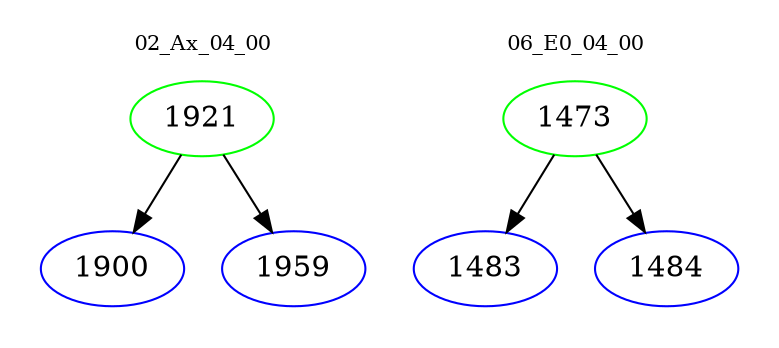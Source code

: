 digraph{
subgraph cluster_0 {
color = white
label = "02_Ax_04_00";
fontsize=10;
T0_1921 [label="1921", color="green"]
T0_1921 -> T0_1900 [color="black"]
T0_1900 [label="1900", color="blue"]
T0_1921 -> T0_1959 [color="black"]
T0_1959 [label="1959", color="blue"]
}
subgraph cluster_1 {
color = white
label = "06_E0_04_00";
fontsize=10;
T1_1473 [label="1473", color="green"]
T1_1473 -> T1_1483 [color="black"]
T1_1483 [label="1483", color="blue"]
T1_1473 -> T1_1484 [color="black"]
T1_1484 [label="1484", color="blue"]
}
}
